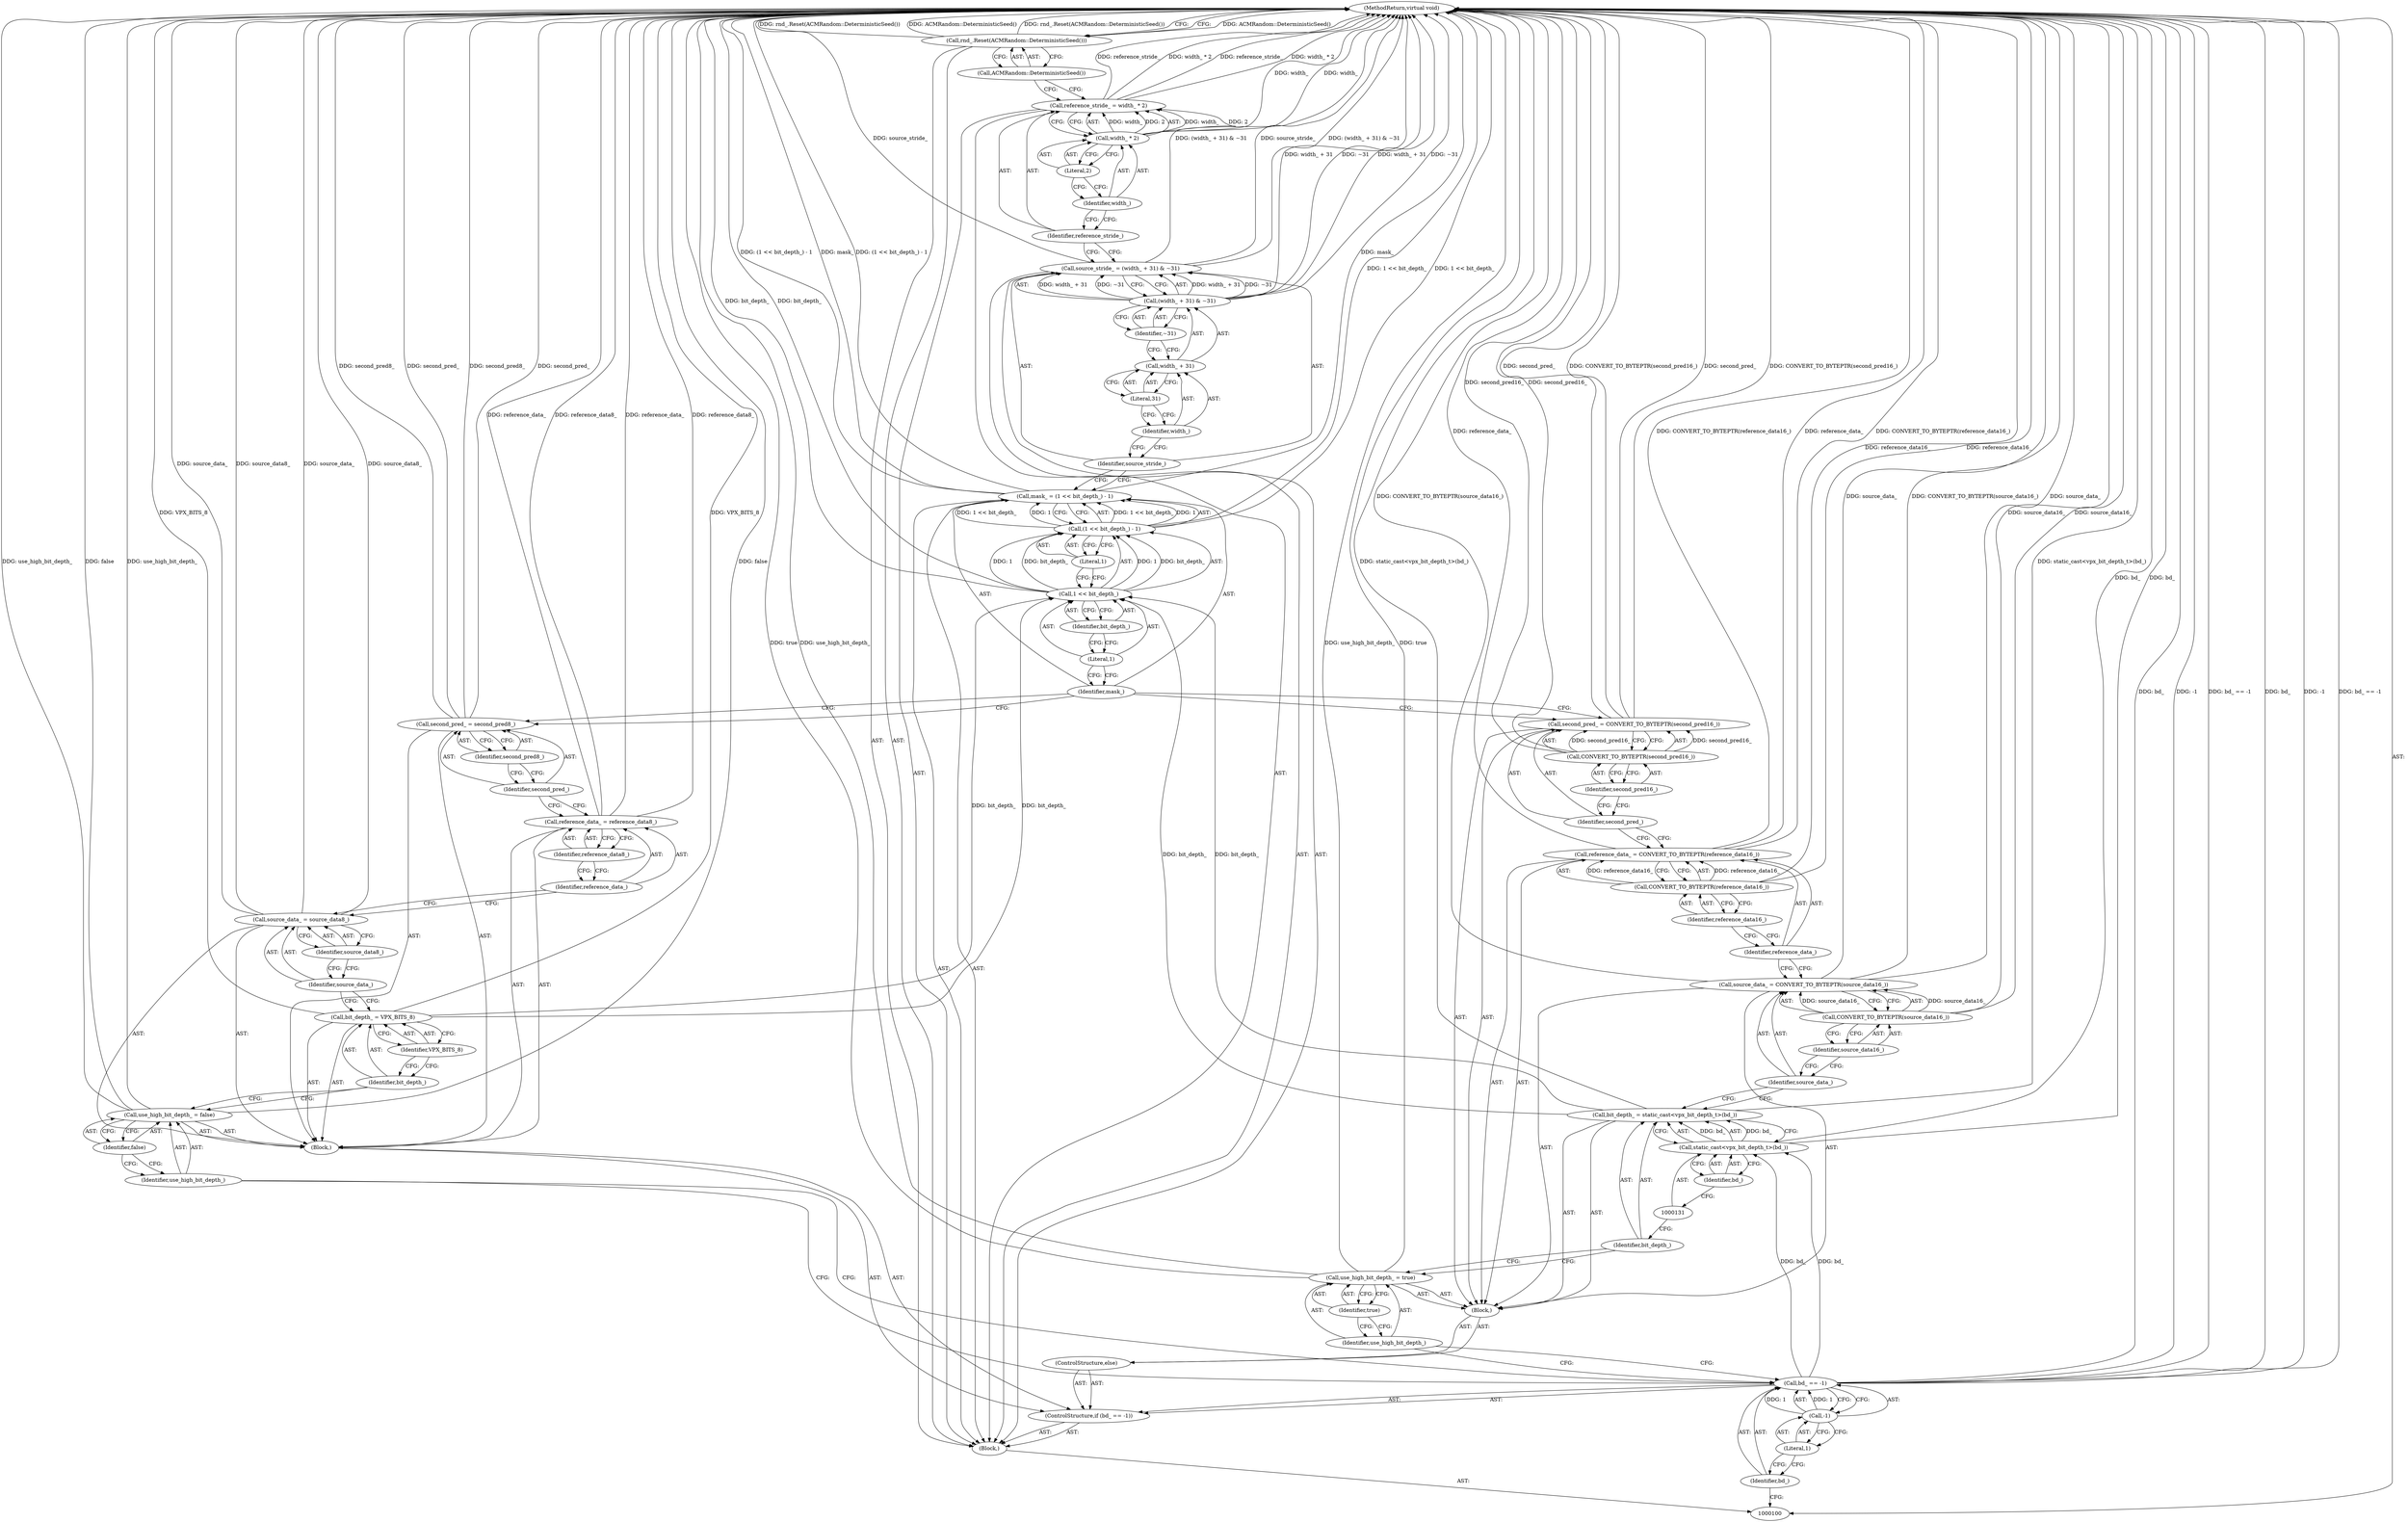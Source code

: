 digraph "0_Android_5a9753fca56f0eeb9f61e342b2fccffc364f9426_102" {
"1000101" [label="(Block,)"];
"1000166" [label="(MethodReturn,virtual void)"];
"1000127" [label="(Identifier,true)"];
"1000125" [label="(Call,use_high_bit_depth_ = true)"];
"1000126" [label="(Identifier,use_high_bit_depth_)"];
"1000130" [label="(Call,static_cast<vpx_bit_depth_t>(bd_))"];
"1000132" [label="(Identifier,bd_)"];
"1000128" [label="(Call,bit_depth_ = static_cast<vpx_bit_depth_t>(bd_))"];
"1000129" [label="(Identifier,bit_depth_)"];
"1000135" [label="(Call,CONVERT_TO_BYTEPTR(source_data16_))"];
"1000136" [label="(Identifier,source_data16_)"];
"1000133" [label="(Call,source_data_ = CONVERT_TO_BYTEPTR(source_data16_))"];
"1000134" [label="(Identifier,source_data_)"];
"1000139" [label="(Call,CONVERT_TO_BYTEPTR(reference_data16_))"];
"1000140" [label="(Identifier,reference_data16_)"];
"1000137" [label="(Call,reference_data_ = CONVERT_TO_BYTEPTR(reference_data16_))"];
"1000138" [label="(Identifier,reference_data_)"];
"1000143" [label="(Call,CONVERT_TO_BYTEPTR(second_pred16_))"];
"1000144" [label="(Identifier,second_pred16_)"];
"1000141" [label="(Call,second_pred_ = CONVERT_TO_BYTEPTR(second_pred16_))"];
"1000142" [label="(Identifier,second_pred_)"];
"1000147" [label="(Call,(1 << bit_depth_) - 1)"];
"1000148" [label="(Call,1 << bit_depth_)"];
"1000149" [label="(Literal,1)"];
"1000150" [label="(Identifier,bit_depth_)"];
"1000151" [label="(Literal,1)"];
"1000145" [label="(Call,mask_ = (1 << bit_depth_) - 1)"];
"1000146" [label="(Identifier,mask_)"];
"1000154" [label="(Call,(width_ + 31) & ~31)"];
"1000155" [label="(Call,width_ + 31)"];
"1000156" [label="(Identifier,width_)"];
"1000157" [label="(Literal,31)"];
"1000158" [label="(Identifier,~31)"];
"1000152" [label="(Call,source_stride_ = (width_ + 31) & ~31)"];
"1000153" [label="(Identifier,source_stride_)"];
"1000161" [label="(Call,width_ * 2)"];
"1000162" [label="(Identifier,width_)"];
"1000163" [label="(Literal,2)"];
"1000159" [label="(Call,reference_stride_ = width_ * 2)"];
"1000160" [label="(Identifier,reference_stride_)"];
"1000105" [label="(Call,-1)"];
"1000106" [label="(Literal,1)"];
"1000107" [label="(Block,)"];
"1000102" [label="(ControlStructure,if (bd_ == -1))"];
"1000103" [label="(Call,bd_ == -1)"];
"1000104" [label="(Identifier,bd_)"];
"1000165" [label="(Call,ACMRandom::DeterministicSeed())"];
"1000164" [label="(Call,rnd_.Reset(ACMRandom::DeterministicSeed()))"];
"1000110" [label="(Identifier,false)"];
"1000108" [label="(Call,use_high_bit_depth_ = false)"];
"1000109" [label="(Identifier,use_high_bit_depth_)"];
"1000113" [label="(Identifier,VPX_BITS_8)"];
"1000111" [label="(Call,bit_depth_ = VPX_BITS_8)"];
"1000112" [label="(Identifier,bit_depth_)"];
"1000116" [label="(Identifier,source_data8_)"];
"1000114" [label="(Call,source_data_ = source_data8_)"];
"1000115" [label="(Identifier,source_data_)"];
"1000119" [label="(Identifier,reference_data8_)"];
"1000117" [label="(Call,reference_data_ = reference_data8_)"];
"1000118" [label="(Identifier,reference_data_)"];
"1000122" [label="(Identifier,second_pred8_)"];
"1000120" [label="(Call,second_pred_ = second_pred8_)"];
"1000121" [label="(Identifier,second_pred_)"];
"1000124" [label="(Block,)"];
"1000123" [label="(ControlStructure,else)"];
"1000101" -> "1000100"  [label="AST: "];
"1000102" -> "1000101"  [label="AST: "];
"1000145" -> "1000101"  [label="AST: "];
"1000152" -> "1000101"  [label="AST: "];
"1000159" -> "1000101"  [label="AST: "];
"1000164" -> "1000101"  [label="AST: "];
"1000166" -> "1000100"  [label="AST: "];
"1000166" -> "1000164"  [label="CFG: "];
"1000141" -> "1000166"  [label="DDG: second_pred_"];
"1000141" -> "1000166"  [label="DDG: CONVERT_TO_BYTEPTR(second_pred16_)"];
"1000103" -> "1000166"  [label="DDG: bd_"];
"1000103" -> "1000166"  [label="DDG: -1"];
"1000103" -> "1000166"  [label="DDG: bd_ == -1"];
"1000147" -> "1000166"  [label="DDG: 1 << bit_depth_"];
"1000117" -> "1000166"  [label="DDG: reference_data_"];
"1000117" -> "1000166"  [label="DDG: reference_data8_"];
"1000152" -> "1000166"  [label="DDG: (width_ + 31) & ~31"];
"1000152" -> "1000166"  [label="DDG: source_stride_"];
"1000148" -> "1000166"  [label="DDG: bit_depth_"];
"1000164" -> "1000166"  [label="DDG: ACMRandom::DeterministicSeed()"];
"1000164" -> "1000166"  [label="DDG: rnd_.Reset(ACMRandom::DeterministicSeed())"];
"1000128" -> "1000166"  [label="DDG: static_cast<vpx_bit_depth_t>(bd_)"];
"1000125" -> "1000166"  [label="DDG: use_high_bit_depth_"];
"1000125" -> "1000166"  [label="DDG: true"];
"1000159" -> "1000166"  [label="DDG: reference_stride_"];
"1000159" -> "1000166"  [label="DDG: width_ * 2"];
"1000130" -> "1000166"  [label="DDG: bd_"];
"1000137" -> "1000166"  [label="DDG: CONVERT_TO_BYTEPTR(reference_data16_)"];
"1000137" -> "1000166"  [label="DDG: reference_data_"];
"1000139" -> "1000166"  [label="DDG: reference_data16_"];
"1000154" -> "1000166"  [label="DDG: width_ + 31"];
"1000154" -> "1000166"  [label="DDG: ~31"];
"1000143" -> "1000166"  [label="DDG: second_pred16_"];
"1000133" -> "1000166"  [label="DDG: source_data_"];
"1000133" -> "1000166"  [label="DDG: CONVERT_TO_BYTEPTR(source_data16_)"];
"1000114" -> "1000166"  [label="DDG: source_data_"];
"1000114" -> "1000166"  [label="DDG: source_data8_"];
"1000120" -> "1000166"  [label="DDG: second_pred_"];
"1000120" -> "1000166"  [label="DDG: second_pred8_"];
"1000111" -> "1000166"  [label="DDG: VPX_BITS_8"];
"1000108" -> "1000166"  [label="DDG: false"];
"1000108" -> "1000166"  [label="DDG: use_high_bit_depth_"];
"1000135" -> "1000166"  [label="DDG: source_data16_"];
"1000161" -> "1000166"  [label="DDG: width_"];
"1000145" -> "1000166"  [label="DDG: mask_"];
"1000145" -> "1000166"  [label="DDG: (1 << bit_depth_) - 1"];
"1000127" -> "1000125"  [label="AST: "];
"1000127" -> "1000126"  [label="CFG: "];
"1000125" -> "1000127"  [label="CFG: "];
"1000125" -> "1000124"  [label="AST: "];
"1000125" -> "1000127"  [label="CFG: "];
"1000126" -> "1000125"  [label="AST: "];
"1000127" -> "1000125"  [label="AST: "];
"1000129" -> "1000125"  [label="CFG: "];
"1000125" -> "1000166"  [label="DDG: use_high_bit_depth_"];
"1000125" -> "1000166"  [label="DDG: true"];
"1000126" -> "1000125"  [label="AST: "];
"1000126" -> "1000103"  [label="CFG: "];
"1000127" -> "1000126"  [label="CFG: "];
"1000130" -> "1000128"  [label="AST: "];
"1000130" -> "1000132"  [label="CFG: "];
"1000131" -> "1000130"  [label="AST: "];
"1000132" -> "1000130"  [label="AST: "];
"1000128" -> "1000130"  [label="CFG: "];
"1000130" -> "1000166"  [label="DDG: bd_"];
"1000130" -> "1000128"  [label="DDG: bd_"];
"1000103" -> "1000130"  [label="DDG: bd_"];
"1000132" -> "1000130"  [label="AST: "];
"1000132" -> "1000131"  [label="CFG: "];
"1000130" -> "1000132"  [label="CFG: "];
"1000128" -> "1000124"  [label="AST: "];
"1000128" -> "1000130"  [label="CFG: "];
"1000129" -> "1000128"  [label="AST: "];
"1000130" -> "1000128"  [label="AST: "];
"1000134" -> "1000128"  [label="CFG: "];
"1000128" -> "1000166"  [label="DDG: static_cast<vpx_bit_depth_t>(bd_)"];
"1000130" -> "1000128"  [label="DDG: bd_"];
"1000128" -> "1000148"  [label="DDG: bit_depth_"];
"1000129" -> "1000128"  [label="AST: "];
"1000129" -> "1000125"  [label="CFG: "];
"1000131" -> "1000129"  [label="CFG: "];
"1000135" -> "1000133"  [label="AST: "];
"1000135" -> "1000136"  [label="CFG: "];
"1000136" -> "1000135"  [label="AST: "];
"1000133" -> "1000135"  [label="CFG: "];
"1000135" -> "1000166"  [label="DDG: source_data16_"];
"1000135" -> "1000133"  [label="DDG: source_data16_"];
"1000136" -> "1000135"  [label="AST: "];
"1000136" -> "1000134"  [label="CFG: "];
"1000135" -> "1000136"  [label="CFG: "];
"1000133" -> "1000124"  [label="AST: "];
"1000133" -> "1000135"  [label="CFG: "];
"1000134" -> "1000133"  [label="AST: "];
"1000135" -> "1000133"  [label="AST: "];
"1000138" -> "1000133"  [label="CFG: "];
"1000133" -> "1000166"  [label="DDG: source_data_"];
"1000133" -> "1000166"  [label="DDG: CONVERT_TO_BYTEPTR(source_data16_)"];
"1000135" -> "1000133"  [label="DDG: source_data16_"];
"1000134" -> "1000133"  [label="AST: "];
"1000134" -> "1000128"  [label="CFG: "];
"1000136" -> "1000134"  [label="CFG: "];
"1000139" -> "1000137"  [label="AST: "];
"1000139" -> "1000140"  [label="CFG: "];
"1000140" -> "1000139"  [label="AST: "];
"1000137" -> "1000139"  [label="CFG: "];
"1000139" -> "1000166"  [label="DDG: reference_data16_"];
"1000139" -> "1000137"  [label="DDG: reference_data16_"];
"1000140" -> "1000139"  [label="AST: "];
"1000140" -> "1000138"  [label="CFG: "];
"1000139" -> "1000140"  [label="CFG: "];
"1000137" -> "1000124"  [label="AST: "];
"1000137" -> "1000139"  [label="CFG: "];
"1000138" -> "1000137"  [label="AST: "];
"1000139" -> "1000137"  [label="AST: "];
"1000142" -> "1000137"  [label="CFG: "];
"1000137" -> "1000166"  [label="DDG: CONVERT_TO_BYTEPTR(reference_data16_)"];
"1000137" -> "1000166"  [label="DDG: reference_data_"];
"1000139" -> "1000137"  [label="DDG: reference_data16_"];
"1000138" -> "1000137"  [label="AST: "];
"1000138" -> "1000133"  [label="CFG: "];
"1000140" -> "1000138"  [label="CFG: "];
"1000143" -> "1000141"  [label="AST: "];
"1000143" -> "1000144"  [label="CFG: "];
"1000144" -> "1000143"  [label="AST: "];
"1000141" -> "1000143"  [label="CFG: "];
"1000143" -> "1000166"  [label="DDG: second_pred16_"];
"1000143" -> "1000141"  [label="DDG: second_pred16_"];
"1000144" -> "1000143"  [label="AST: "];
"1000144" -> "1000142"  [label="CFG: "];
"1000143" -> "1000144"  [label="CFG: "];
"1000141" -> "1000124"  [label="AST: "];
"1000141" -> "1000143"  [label="CFG: "];
"1000142" -> "1000141"  [label="AST: "];
"1000143" -> "1000141"  [label="AST: "];
"1000146" -> "1000141"  [label="CFG: "];
"1000141" -> "1000166"  [label="DDG: second_pred_"];
"1000141" -> "1000166"  [label="DDG: CONVERT_TO_BYTEPTR(second_pred16_)"];
"1000143" -> "1000141"  [label="DDG: second_pred16_"];
"1000142" -> "1000141"  [label="AST: "];
"1000142" -> "1000137"  [label="CFG: "];
"1000144" -> "1000142"  [label="CFG: "];
"1000147" -> "1000145"  [label="AST: "];
"1000147" -> "1000151"  [label="CFG: "];
"1000148" -> "1000147"  [label="AST: "];
"1000151" -> "1000147"  [label="AST: "];
"1000145" -> "1000147"  [label="CFG: "];
"1000147" -> "1000166"  [label="DDG: 1 << bit_depth_"];
"1000147" -> "1000145"  [label="DDG: 1 << bit_depth_"];
"1000147" -> "1000145"  [label="DDG: 1"];
"1000148" -> "1000147"  [label="DDG: 1"];
"1000148" -> "1000147"  [label="DDG: bit_depth_"];
"1000148" -> "1000147"  [label="AST: "];
"1000148" -> "1000150"  [label="CFG: "];
"1000149" -> "1000148"  [label="AST: "];
"1000150" -> "1000148"  [label="AST: "];
"1000151" -> "1000148"  [label="CFG: "];
"1000148" -> "1000166"  [label="DDG: bit_depth_"];
"1000148" -> "1000147"  [label="DDG: 1"];
"1000148" -> "1000147"  [label="DDG: bit_depth_"];
"1000128" -> "1000148"  [label="DDG: bit_depth_"];
"1000111" -> "1000148"  [label="DDG: bit_depth_"];
"1000149" -> "1000148"  [label="AST: "];
"1000149" -> "1000146"  [label="CFG: "];
"1000150" -> "1000149"  [label="CFG: "];
"1000150" -> "1000148"  [label="AST: "];
"1000150" -> "1000149"  [label="CFG: "];
"1000148" -> "1000150"  [label="CFG: "];
"1000151" -> "1000147"  [label="AST: "];
"1000151" -> "1000148"  [label="CFG: "];
"1000147" -> "1000151"  [label="CFG: "];
"1000145" -> "1000101"  [label="AST: "];
"1000145" -> "1000147"  [label="CFG: "];
"1000146" -> "1000145"  [label="AST: "];
"1000147" -> "1000145"  [label="AST: "];
"1000153" -> "1000145"  [label="CFG: "];
"1000145" -> "1000166"  [label="DDG: mask_"];
"1000145" -> "1000166"  [label="DDG: (1 << bit_depth_) - 1"];
"1000147" -> "1000145"  [label="DDG: 1 << bit_depth_"];
"1000147" -> "1000145"  [label="DDG: 1"];
"1000146" -> "1000145"  [label="AST: "];
"1000146" -> "1000120"  [label="CFG: "];
"1000146" -> "1000141"  [label="CFG: "];
"1000149" -> "1000146"  [label="CFG: "];
"1000154" -> "1000152"  [label="AST: "];
"1000154" -> "1000158"  [label="CFG: "];
"1000155" -> "1000154"  [label="AST: "];
"1000158" -> "1000154"  [label="AST: "];
"1000152" -> "1000154"  [label="CFG: "];
"1000154" -> "1000166"  [label="DDG: width_ + 31"];
"1000154" -> "1000166"  [label="DDG: ~31"];
"1000154" -> "1000152"  [label="DDG: width_ + 31"];
"1000154" -> "1000152"  [label="DDG: ~31"];
"1000155" -> "1000154"  [label="AST: "];
"1000155" -> "1000157"  [label="CFG: "];
"1000156" -> "1000155"  [label="AST: "];
"1000157" -> "1000155"  [label="AST: "];
"1000158" -> "1000155"  [label="CFG: "];
"1000156" -> "1000155"  [label="AST: "];
"1000156" -> "1000153"  [label="CFG: "];
"1000157" -> "1000156"  [label="CFG: "];
"1000157" -> "1000155"  [label="AST: "];
"1000157" -> "1000156"  [label="CFG: "];
"1000155" -> "1000157"  [label="CFG: "];
"1000158" -> "1000154"  [label="AST: "];
"1000158" -> "1000155"  [label="CFG: "];
"1000154" -> "1000158"  [label="CFG: "];
"1000152" -> "1000101"  [label="AST: "];
"1000152" -> "1000154"  [label="CFG: "];
"1000153" -> "1000152"  [label="AST: "];
"1000154" -> "1000152"  [label="AST: "];
"1000160" -> "1000152"  [label="CFG: "];
"1000152" -> "1000166"  [label="DDG: (width_ + 31) & ~31"];
"1000152" -> "1000166"  [label="DDG: source_stride_"];
"1000154" -> "1000152"  [label="DDG: width_ + 31"];
"1000154" -> "1000152"  [label="DDG: ~31"];
"1000153" -> "1000152"  [label="AST: "];
"1000153" -> "1000145"  [label="CFG: "];
"1000156" -> "1000153"  [label="CFG: "];
"1000161" -> "1000159"  [label="AST: "];
"1000161" -> "1000163"  [label="CFG: "];
"1000162" -> "1000161"  [label="AST: "];
"1000163" -> "1000161"  [label="AST: "];
"1000159" -> "1000161"  [label="CFG: "];
"1000161" -> "1000166"  [label="DDG: width_"];
"1000161" -> "1000159"  [label="DDG: width_"];
"1000161" -> "1000159"  [label="DDG: 2"];
"1000162" -> "1000161"  [label="AST: "];
"1000162" -> "1000160"  [label="CFG: "];
"1000163" -> "1000162"  [label="CFG: "];
"1000163" -> "1000161"  [label="AST: "];
"1000163" -> "1000162"  [label="CFG: "];
"1000161" -> "1000163"  [label="CFG: "];
"1000159" -> "1000101"  [label="AST: "];
"1000159" -> "1000161"  [label="CFG: "];
"1000160" -> "1000159"  [label="AST: "];
"1000161" -> "1000159"  [label="AST: "];
"1000165" -> "1000159"  [label="CFG: "];
"1000159" -> "1000166"  [label="DDG: reference_stride_"];
"1000159" -> "1000166"  [label="DDG: width_ * 2"];
"1000161" -> "1000159"  [label="DDG: width_"];
"1000161" -> "1000159"  [label="DDG: 2"];
"1000160" -> "1000159"  [label="AST: "];
"1000160" -> "1000152"  [label="CFG: "];
"1000162" -> "1000160"  [label="CFG: "];
"1000105" -> "1000103"  [label="AST: "];
"1000105" -> "1000106"  [label="CFG: "];
"1000106" -> "1000105"  [label="AST: "];
"1000103" -> "1000105"  [label="CFG: "];
"1000105" -> "1000103"  [label="DDG: 1"];
"1000106" -> "1000105"  [label="AST: "];
"1000106" -> "1000104"  [label="CFG: "];
"1000105" -> "1000106"  [label="CFG: "];
"1000107" -> "1000102"  [label="AST: "];
"1000108" -> "1000107"  [label="AST: "];
"1000111" -> "1000107"  [label="AST: "];
"1000114" -> "1000107"  [label="AST: "];
"1000117" -> "1000107"  [label="AST: "];
"1000120" -> "1000107"  [label="AST: "];
"1000102" -> "1000101"  [label="AST: "];
"1000103" -> "1000102"  [label="AST: "];
"1000107" -> "1000102"  [label="AST: "];
"1000123" -> "1000102"  [label="AST: "];
"1000103" -> "1000102"  [label="AST: "];
"1000103" -> "1000105"  [label="CFG: "];
"1000104" -> "1000103"  [label="AST: "];
"1000105" -> "1000103"  [label="AST: "];
"1000109" -> "1000103"  [label="CFG: "];
"1000126" -> "1000103"  [label="CFG: "];
"1000103" -> "1000166"  [label="DDG: bd_"];
"1000103" -> "1000166"  [label="DDG: -1"];
"1000103" -> "1000166"  [label="DDG: bd_ == -1"];
"1000105" -> "1000103"  [label="DDG: 1"];
"1000103" -> "1000130"  [label="DDG: bd_"];
"1000104" -> "1000103"  [label="AST: "];
"1000104" -> "1000100"  [label="CFG: "];
"1000106" -> "1000104"  [label="CFG: "];
"1000165" -> "1000164"  [label="AST: "];
"1000165" -> "1000159"  [label="CFG: "];
"1000164" -> "1000165"  [label="CFG: "];
"1000164" -> "1000101"  [label="AST: "];
"1000164" -> "1000165"  [label="CFG: "];
"1000165" -> "1000164"  [label="AST: "];
"1000166" -> "1000164"  [label="CFG: "];
"1000164" -> "1000166"  [label="DDG: ACMRandom::DeterministicSeed()"];
"1000164" -> "1000166"  [label="DDG: rnd_.Reset(ACMRandom::DeterministicSeed())"];
"1000110" -> "1000108"  [label="AST: "];
"1000110" -> "1000109"  [label="CFG: "];
"1000108" -> "1000110"  [label="CFG: "];
"1000108" -> "1000107"  [label="AST: "];
"1000108" -> "1000110"  [label="CFG: "];
"1000109" -> "1000108"  [label="AST: "];
"1000110" -> "1000108"  [label="AST: "];
"1000112" -> "1000108"  [label="CFG: "];
"1000108" -> "1000166"  [label="DDG: false"];
"1000108" -> "1000166"  [label="DDG: use_high_bit_depth_"];
"1000109" -> "1000108"  [label="AST: "];
"1000109" -> "1000103"  [label="CFG: "];
"1000110" -> "1000109"  [label="CFG: "];
"1000113" -> "1000111"  [label="AST: "];
"1000113" -> "1000112"  [label="CFG: "];
"1000111" -> "1000113"  [label="CFG: "];
"1000111" -> "1000107"  [label="AST: "];
"1000111" -> "1000113"  [label="CFG: "];
"1000112" -> "1000111"  [label="AST: "];
"1000113" -> "1000111"  [label="AST: "];
"1000115" -> "1000111"  [label="CFG: "];
"1000111" -> "1000166"  [label="DDG: VPX_BITS_8"];
"1000111" -> "1000148"  [label="DDG: bit_depth_"];
"1000112" -> "1000111"  [label="AST: "];
"1000112" -> "1000108"  [label="CFG: "];
"1000113" -> "1000112"  [label="CFG: "];
"1000116" -> "1000114"  [label="AST: "];
"1000116" -> "1000115"  [label="CFG: "];
"1000114" -> "1000116"  [label="CFG: "];
"1000114" -> "1000107"  [label="AST: "];
"1000114" -> "1000116"  [label="CFG: "];
"1000115" -> "1000114"  [label="AST: "];
"1000116" -> "1000114"  [label="AST: "];
"1000118" -> "1000114"  [label="CFG: "];
"1000114" -> "1000166"  [label="DDG: source_data_"];
"1000114" -> "1000166"  [label="DDG: source_data8_"];
"1000115" -> "1000114"  [label="AST: "];
"1000115" -> "1000111"  [label="CFG: "];
"1000116" -> "1000115"  [label="CFG: "];
"1000119" -> "1000117"  [label="AST: "];
"1000119" -> "1000118"  [label="CFG: "];
"1000117" -> "1000119"  [label="CFG: "];
"1000117" -> "1000107"  [label="AST: "];
"1000117" -> "1000119"  [label="CFG: "];
"1000118" -> "1000117"  [label="AST: "];
"1000119" -> "1000117"  [label="AST: "];
"1000121" -> "1000117"  [label="CFG: "];
"1000117" -> "1000166"  [label="DDG: reference_data_"];
"1000117" -> "1000166"  [label="DDG: reference_data8_"];
"1000118" -> "1000117"  [label="AST: "];
"1000118" -> "1000114"  [label="CFG: "];
"1000119" -> "1000118"  [label="CFG: "];
"1000122" -> "1000120"  [label="AST: "];
"1000122" -> "1000121"  [label="CFG: "];
"1000120" -> "1000122"  [label="CFG: "];
"1000120" -> "1000107"  [label="AST: "];
"1000120" -> "1000122"  [label="CFG: "];
"1000121" -> "1000120"  [label="AST: "];
"1000122" -> "1000120"  [label="AST: "];
"1000146" -> "1000120"  [label="CFG: "];
"1000120" -> "1000166"  [label="DDG: second_pred_"];
"1000120" -> "1000166"  [label="DDG: second_pred8_"];
"1000121" -> "1000120"  [label="AST: "];
"1000121" -> "1000117"  [label="CFG: "];
"1000122" -> "1000121"  [label="CFG: "];
"1000124" -> "1000123"  [label="AST: "];
"1000125" -> "1000124"  [label="AST: "];
"1000128" -> "1000124"  [label="AST: "];
"1000133" -> "1000124"  [label="AST: "];
"1000137" -> "1000124"  [label="AST: "];
"1000141" -> "1000124"  [label="AST: "];
"1000123" -> "1000102"  [label="AST: "];
"1000124" -> "1000123"  [label="AST: "];
}

